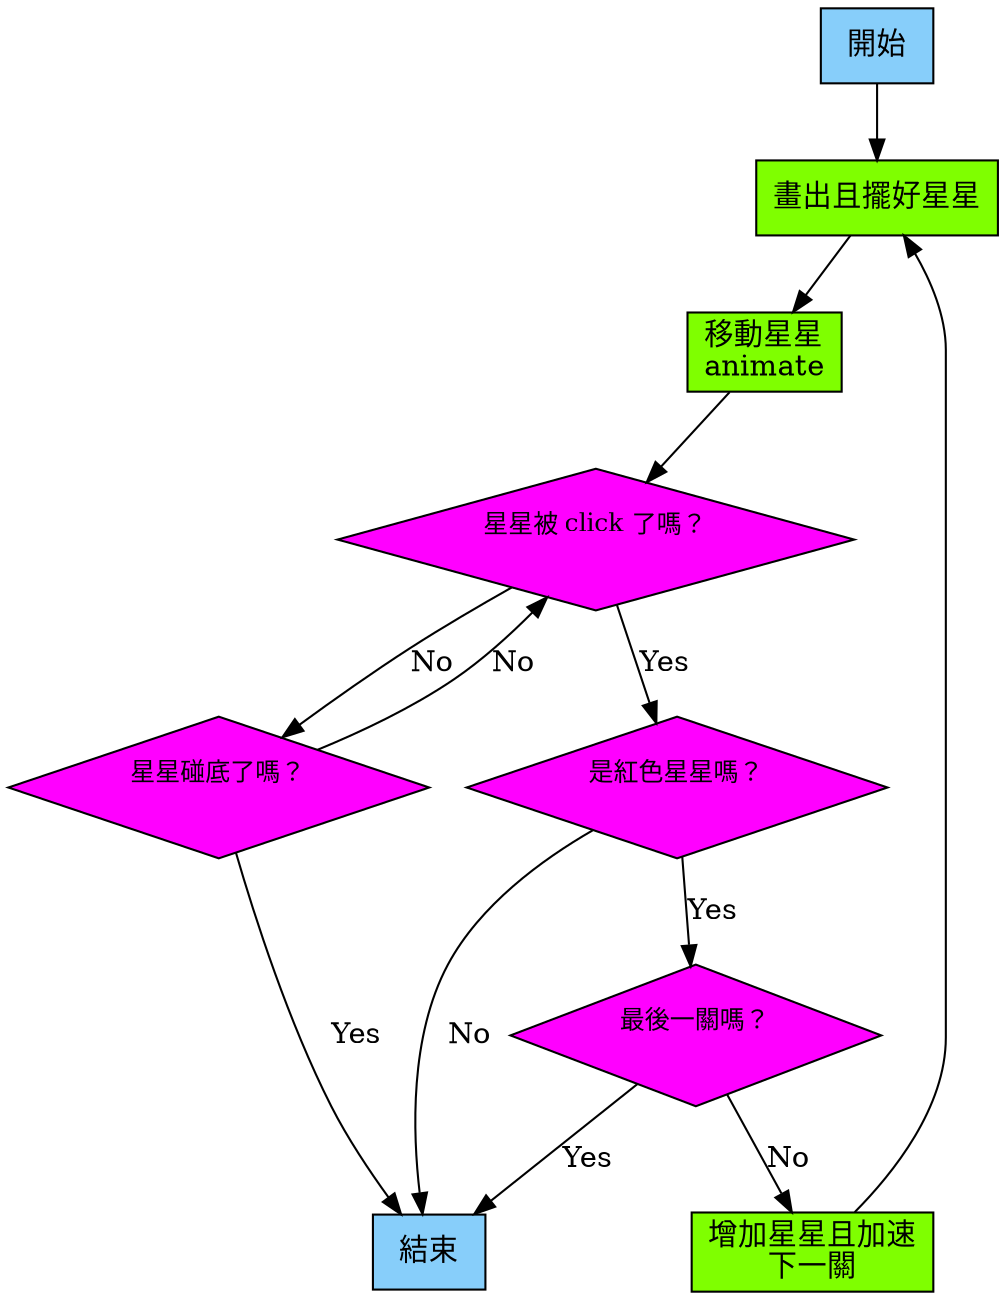 digraph {
    {
        node [fontcolor=black shape=box style=filled fillcolor="#7FFF00"]
        
        start [label="開始" fillcolor="#87CEFA"]
        end [label="結束" fillcolor="#87CEFA"]

        draw_layout [label="畫出且擺好星星"]
        animate [label="移動星星\nanimate"]
        speedup [label="增加星星且加速\n下一關"]

        node [shape=diamond fillcolor="#FF00FF" fontsize=12]
        star_clicked [label="星星被 click 了嗎？\n "]
        is_red [label="是紅色星星嗎？\n "]
        is_final [label="最後一關嗎？\n "]
        reach_bottom [label="星星碰底了嗎？\n "]
    }

    start -> draw_layout
    draw_layout -> animate
    animate -> star_clicked
    star_clicked -> is_red [label="Yes"]
    star_clicked -> reach_bottom [label="No"]
    is_red -> is_final [label="Yes"]
    is_red -> end [label="No"]
    is_final -> end [label="Yes"]
    is_final -> speedup [label="No"]
    speedup -> draw_layout
    reach_bottom -> end [label="Yes"]
    reach_bottom -> star_clicked [label="No"]
}